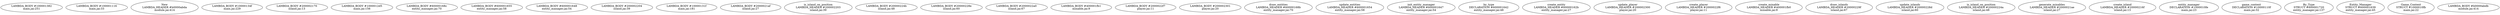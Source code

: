 digraph {

    s4294972290 [label="LAMBDA_BODY #100001382\nmain.jai:251",shape=ellipse]
    s4294971670 [label="LAMBDA_BODY #100001116\nmain.jai:33",shape=ellipse]
    s47244684250 [label="New\nLAMBDA_HEADER #b0000abda\nmodule.jai:414",shape=ellipse]
    s4294972239 [label="LAMBDA_BODY #10000134f\nmain.jai:229",shape=ellipse]
    s8589943152 [label="LAMBDA_BODY #200002170\nisland.jai:13",shape=ellipse]
    s4294972117 [label="LAMBDA_BODY #1000012d5\nmain.jai:156",shape=ellipse]
    s25769809548 [label="LAMBDA_BODY #60000168c\nentity_manager.jai:70",shape=ellipse]
    s25769809493 [label="LAMBDA_BODY #600001655\nentity_manager.jai:58",shape=ellipse]
    s25769809480 [label="LAMBDA_BODY #600001648\nentity_manager.jai:54",shape=ellipse]
    s8589943300 [label="LAMBDA_BODY #200002204\nisland.jai:39",shape=ellipse]
    s4294972191 [label="LAMBDA_BODY #10000131f\nmain.jai:181",shape=ellipse]
    s8589943215 [label="LAMBDA_BODY #2000021af\nisland.jai:27",shape=ellipse]
    s8589943299 [label="is_island_on_position\nLAMBDA_HEADER #200002203\nisland.jai:39",shape=ellipse]
    s8589943371 [label="LAMBDA_BODY #20000224b\nisland.jai:48",shape=ellipse]
    s8589943438 [label="LAMBDA_BODY #20000228e\nisland.jai:60",shape=ellipse]
    s8589943456 [label="LAMBDA_BODY #2000022a0\nisland.jai:67",shape=ellipse]
    s17179877297 [label="LAMBDA_BODY #400001fb1\nminable.jai:9",shape=ellipse]
    s8589943543 [label="LAMBDA_BODY #2000022f7\nplayer.jai:11",shape=ellipse]
    s8589943553 [label="LAMBDA_BODY #200002301\nplayer.jai:20",shape=ellipse]
    s25769809547 [label="draw_entities\nLAMBDA_HEADER #60000168b\nentity_manager.jai:70",shape=ellipse]
    s25769809492 [label="update_entities\nLAMBDA_HEADER #600001654\nentity_manager.jai:58",shape=ellipse]
    s25769809479 [label="init_entity_manager\nLAMBDA_HEADER #600001647\nentity_manager.jai:54",shape=ellipse]
    s25769809474 [label="by_type\nDECLARATION #600001642\nentity_manager.jai:48",shape=ellipse]
    s25769809451 [label="create_entity\nLAMBDA_HEADER #60000162b\nentity_manager.jai:27",shape=ellipse]
    s8589943552 [label="update_player\nLAMBDA_HEADER #200002300\nplayer.jai:20",shape=ellipse]
    s8589943542 [label="create_player\nLAMBDA_HEADER #2000022f6\nplayer.jai:11",shape=ellipse]
    s17179877296 [label="create_minable\nLAMBDA_HEADER #400001fb0\nminable.jai:9",shape=ellipse]
    s8589943455 [label="draw_islands\nLAMBDA_HEADER #20000229f\nisland.jai:67",shape=ellipse]
    s8589943437 [label="update_islands\nLAMBDA_HEADER #20000228d\nisland.jai:60",shape=ellipse]
    s8589943370 [label="is_island_on_position\nLAMBDA_HEADER #20000224a\nisland.jai:48",shape=ellipse]
    s8589943214 [label="generate_minables\nLAMBDA_HEADER #2000021ae\nisland.jai:27",shape=ellipse]
    s8589943151 [label="create_island\nLAMBDA_HEADER #20000216f\nisland.jai:13",shape=ellipse]
    s4294971646 [label="entity_manager\nDECLARATION #1000010fe\nmain.jai:23",shape=ellipse]
    s4294971663 [label="game_context\nDECLARATION #10000110f\nmain.jai:32",shape=ellipse]
    s4294971670 [label="LAMBDA_BODY #100001116\nmain.jai:33",shape=ellipse]
    s47244684250 [label="New\nLAMBDA_HEADER #b0000abda\nmodule.jai:414",shape=ellipse]
    s4294972239 [label="LAMBDA_BODY #10000134f\nmain.jai:229",shape=ellipse]
    s8589943152 [label="LAMBDA_BODY #200002170\nisland.jai:13",shape=ellipse]
    s4294972117 [label="LAMBDA_BODY #1000012d5\nmain.jai:156",shape=ellipse]
    s25769809548 [label="LAMBDA_BODY #60000168c\nentity_manager.jai:70",shape=ellipse]
    s25769809493 [label="LAMBDA_BODY #600001655\nentity_manager.jai:58",shape=ellipse]
    s25769809480 [label="LAMBDA_BODY #600001648\nentity_manager.jai:54",shape=ellipse]
    s8589943300 [label="LAMBDA_BODY #200002204\nisland.jai:39",shape=ellipse]
    s4294972191 [label="LAMBDA_BODY #10000131f\nmain.jai:181",shape=ellipse]
    s8589943215 [label="LAMBDA_BODY #2000021af\nisland.jai:27",shape=ellipse]
    s8589943299 [label="is_island_on_position\nLAMBDA_HEADER #200002203\nisland.jai:39",shape=ellipse]
    s8589943371 [label="LAMBDA_BODY #20000224b\nisland.jai:48",shape=ellipse]
    s8589943438 [label="LAMBDA_BODY #20000228e\nisland.jai:60",shape=ellipse]
    s8589943456 [label="LAMBDA_BODY #2000022a0\nisland.jai:67",shape=ellipse]
    s17179877297 [label="LAMBDA_BODY #400001fb1\nminable.jai:9",shape=ellipse]
    s8589943543 [label="LAMBDA_BODY #2000022f7\nplayer.jai:11",shape=ellipse]
    s8589943553 [label="LAMBDA_BODY #200002301\nplayer.jai:20",shape=ellipse]
    s25769809547 [label="draw_entities\nLAMBDA_HEADER #60000168b\nentity_manager.jai:70",shape=ellipse]
    s25769809492 [label="update_entities\nLAMBDA_HEADER #600001654\nentity_manager.jai:58",shape=ellipse]
    s25769809479 [label="init_entity_manager\nLAMBDA_HEADER #600001647\nentity_manager.jai:54",shape=ellipse]
    s25769809474 [label="by_type\nDECLARATION #600001642\nentity_manager.jai:48",shape=ellipse]
    s25769809451 [label="create_entity\nLAMBDA_HEADER #60000162b\nentity_manager.jai:27",shape=ellipse]
    s8589943552 [label="update_player\nLAMBDA_HEADER #200002300\nplayer.jai:20",shape=ellipse]
    s8589943542 [label="create_player\nLAMBDA_HEADER #2000022f6\nplayer.jai:11",shape=ellipse]
    s17179877296 [label="create_minable\nLAMBDA_HEADER #400001fb0\nminable.jai:9",shape=ellipse]
    s8589943455 [label="draw_islands\nLAMBDA_HEADER #20000229f\nisland.jai:67",shape=ellipse]
    s8589943437 [label="update_islands\nLAMBDA_HEADER #20000228d\nisland.jai:60",shape=ellipse]
    s8589943370 [label="is_island_on_position\nLAMBDA_HEADER #20000224a\nisland.jai:48",shape=ellipse]
    s8589943214 [label="generate_minables\nLAMBDA_HEADER #2000021ae\nisland.jai:27",shape=ellipse]
    s8589943151 [label="create_island\nLAMBDA_HEADER #20000216f\nisland.jai:13",shape=ellipse]
    s4294971646 [label="entity_manager\nDECLARATION #1000010fe\nmain.jai:23",shape=ellipse]
    s4294971663 [label="game_context\nDECLARATION #10000110f\nmain.jai:32",shape=ellipse]
    s25769809696 [label="By_Type\nSTRUCT #600001720\nentity_manager.jai:137",shape=ellipse]
    s25769809465 [label="Entity_Manager\nSTRUCT #600001639\nentity_manager.jai:45",shape=ellipse]
    s4294971643 [label="Game_Context\nSTRUCT #1000010fb\nmain.jai:22",shape=ellipse]
    s25769809696 [label="By_Type\nSTRUCT #600001720\nentity_manager.jai:137",shape=ellipse]
    s25769809465 [label="Entity_Manager\nSTRUCT #600001639\nentity_manager.jai:45",shape=ellipse]
    s4294971643 [label="Game_Context\nSTRUCT #1000010fb\nmain.jai:22",shape=ellipse]
    s47244684251 [label="LAMBDA_BODY #b0000abdb\nmodule.jai:414",shape=ellipse]

}
